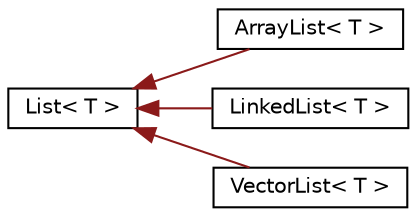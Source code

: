 digraph "Graphical Class Hierarchy"
{
  edge [fontname="Helvetica",fontsize="10",labelfontname="Helvetica",labelfontsize="10"];
  node [fontname="Helvetica",fontsize="10",shape=record];
  rankdir="LR";
  Node0 [label="List\< T \>",height=0.2,width=0.4,color="black", fillcolor="white", style="filled",URL="$classList.html",tooltip="Interface for working with dynamic arrays(lists). "];
  Node0 -> Node1 [dir="back",color="firebrick4",fontsize="10",style="solid",fontname="Helvetica"];
  Node1 [label="ArrayList\< T \>",height=0.2,width=0.4,color="black", fillcolor="white", style="filled",URL="$classArrayList.html"];
  Node0 -> Node2 [dir="back",color="firebrick4",fontsize="10",style="solid",fontname="Helvetica"];
  Node2 [label="LinkedList\< T \>",height=0.2,width=0.4,color="black", fillcolor="white", style="filled",URL="$classLinkedList.html"];
  Node0 -> Node3 [dir="back",color="firebrick4",fontsize="10",style="solid",fontname="Helvetica"];
  Node3 [label="VectorList\< T \>",height=0.2,width=0.4,color="black", fillcolor="white", style="filled",URL="$classVectorList.html"];
}

